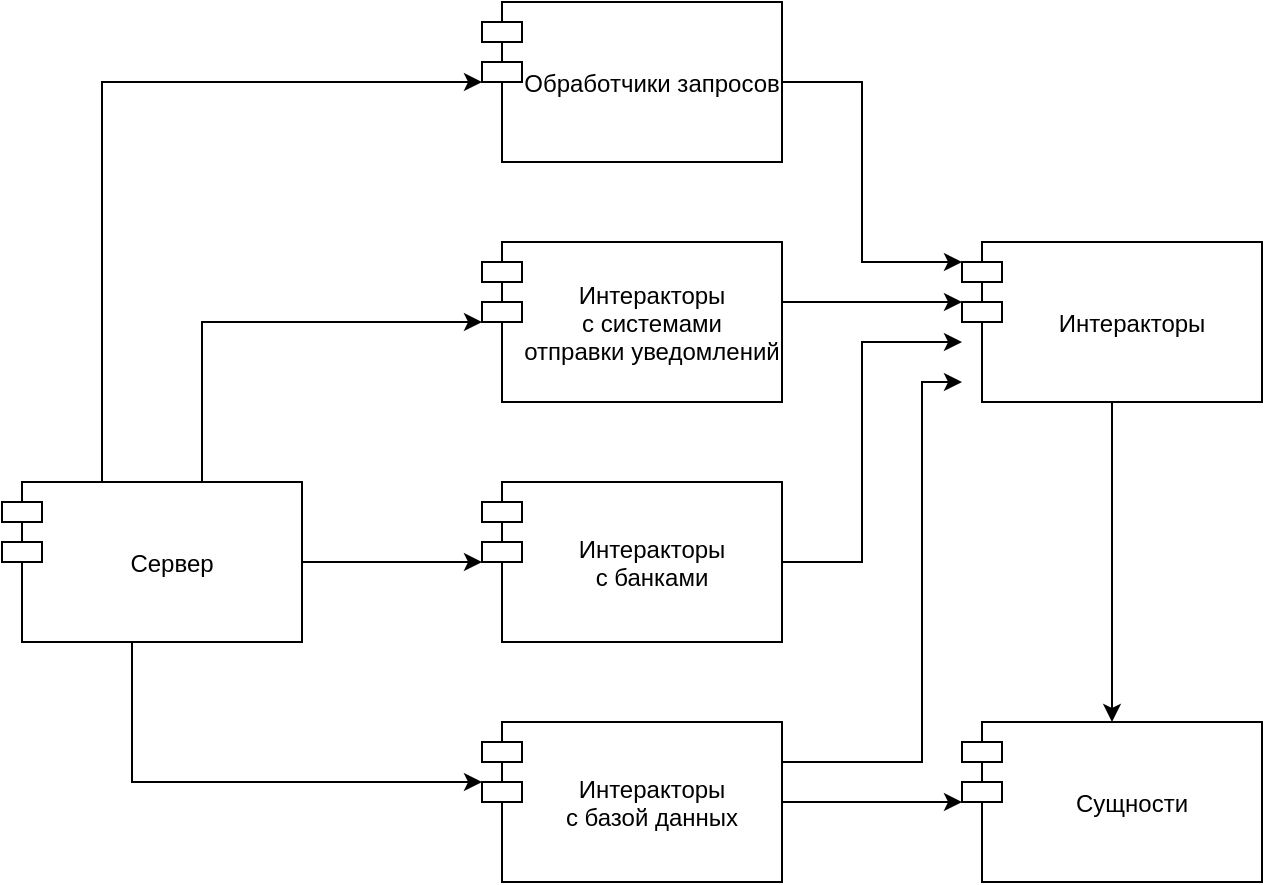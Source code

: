 <mxfile version="18.1.3" type="device"><diagram id="qLOI4RbF7b_6dUcOx1AA" name="Page-1"><mxGraphModel dx="1140" dy="414" grid="1" gridSize="10" guides="1" tooltips="1" connect="1" arrows="1" fold="1" page="1" pageScale="1" pageWidth="827" pageHeight="1169" math="0" shadow="0"><root><mxCell id="0"/><mxCell id="1" parent="0"/><mxCell id="TUK5b6ataelMG-Ko6YBq-8" style="edgeStyle=orthogonalEdgeStyle;rounded=0;orthogonalLoop=1;jettySize=auto;html=1;verticalAlign=middle;" parent="1" source="TUK5b6ataelMG-Ko6YBq-1" target="TUK5b6ataelMG-Ko6YBq-2" edge="1"><mxGeometry relative="1" as="geometry"><Array as="points"><mxPoint x="500" y="390"/><mxPoint x="500" y="200"/></Array></mxGeometry></mxCell><mxCell id="TUK5b6ataelMG-Ko6YBq-9" style="edgeStyle=orthogonalEdgeStyle;rounded=0;orthogonalLoop=1;jettySize=auto;html=1;verticalAlign=middle;" parent="1" source="TUK5b6ataelMG-Ko6YBq-1" target="TUK5b6ataelMG-Ko6YBq-3" edge="1"><mxGeometry relative="1" as="geometry"><Array as="points"><mxPoint x="570" y="420"/><mxPoint x="570" y="420"/></Array></mxGeometry></mxCell><mxCell id="TUK5b6ataelMG-Ko6YBq-1" value="Интеракторы &#10;с базой данных" style="shape=module;align=left;spacingLeft=20;align=center;verticalAlign=middle;" parent="1" vertex="1"><mxGeometry x="280" y="370" width="150" height="80" as="geometry"/></mxCell><mxCell id="TUK5b6ataelMG-Ko6YBq-6" style="edgeStyle=orthogonalEdgeStyle;rounded=0;orthogonalLoop=1;jettySize=auto;html=1;entryX=0.5;entryY=0;entryDx=0;entryDy=0;verticalAlign=middle;" parent="1" source="TUK5b6ataelMG-Ko6YBq-2" target="TUK5b6ataelMG-Ko6YBq-3" edge="1"><mxGeometry relative="1" as="geometry"/></mxCell><mxCell id="TUK5b6ataelMG-Ko6YBq-2" value="Интеракторы" style="shape=module;align=left;spacingLeft=20;align=center;verticalAlign=middle;" parent="1" vertex="1"><mxGeometry x="520" y="130" width="150" height="80" as="geometry"/></mxCell><mxCell id="TUK5b6ataelMG-Ko6YBq-3" value="Сущности" style="shape=module;align=left;spacingLeft=20;align=center;verticalAlign=middle;" parent="1" vertex="1"><mxGeometry x="520" y="370" width="150" height="80" as="geometry"/></mxCell><mxCell id="TUK5b6ataelMG-Ko6YBq-5" style="edgeStyle=orthogonalEdgeStyle;rounded=0;orthogonalLoop=1;jettySize=auto;html=1;verticalAlign=middle;" parent="1" source="TUK5b6ataelMG-Ko6YBq-4" target="TUK5b6ataelMG-Ko6YBq-2" edge="1"><mxGeometry relative="1" as="geometry"><Array as="points"><mxPoint x="470" y="50"/><mxPoint x="470" y="140"/></Array></mxGeometry></mxCell><mxCell id="TUK5b6ataelMG-Ko6YBq-4" value="Обработчики запросов" style="shape=module;align=left;spacingLeft=20;align=center;verticalAlign=middle;" parent="1" vertex="1"><mxGeometry x="280" y="10" width="150" height="80" as="geometry"/></mxCell><mxCell id="TUK5b6ataelMG-Ko6YBq-13" style="edgeStyle=orthogonalEdgeStyle;rounded=0;orthogonalLoop=1;jettySize=auto;html=1;verticalAlign=middle;" parent="1" source="TUK5b6ataelMG-Ko6YBq-10" target="TUK5b6ataelMG-Ko6YBq-2" edge="1"><mxGeometry relative="1" as="geometry"><Array as="points"><mxPoint x="470" y="290"/><mxPoint x="470" y="180"/></Array></mxGeometry></mxCell><mxCell id="TUK5b6ataelMG-Ko6YBq-10" value="Интеракторы &#10;с банками" style="shape=module;align=left;spacingLeft=20;align=center;verticalAlign=middle;" parent="1" vertex="1"><mxGeometry x="280" y="250" width="150" height="80" as="geometry"/></mxCell><mxCell id="TUK5b6ataelMG-Ko6YBq-15" style="edgeStyle=orthogonalEdgeStyle;rounded=0;orthogonalLoop=1;jettySize=auto;html=1;verticalAlign=middle;" parent="1" source="TUK5b6ataelMG-Ko6YBq-14" target="TUK5b6ataelMG-Ko6YBq-2" edge="1"><mxGeometry relative="1" as="geometry"><Array as="points"><mxPoint x="480" y="160"/><mxPoint x="480" y="160"/></Array></mxGeometry></mxCell><mxCell id="TUK5b6ataelMG-Ko6YBq-14" value="Интеракторы &#10;с системами &#10;отправки уведомлений" style="shape=module;align=left;spacingLeft=20;align=center;verticalAlign=middle;" parent="1" vertex="1"><mxGeometry x="280" y="130" width="150" height="80" as="geometry"/></mxCell><mxCell id="TUK5b6ataelMG-Ko6YBq-17" style="edgeStyle=orthogonalEdgeStyle;rounded=0;orthogonalLoop=1;jettySize=auto;html=1;verticalAlign=middle;" parent="1" source="TUK5b6ataelMG-Ko6YBq-16" target="TUK5b6ataelMG-Ko6YBq-10" edge="1"><mxGeometry relative="1" as="geometry"/></mxCell><mxCell id="TUK5b6ataelMG-Ko6YBq-18" style="edgeStyle=orthogonalEdgeStyle;rounded=0;orthogonalLoop=1;jettySize=auto;html=1;verticalAlign=middle;" parent="1" source="TUK5b6ataelMG-Ko6YBq-16" target="TUK5b6ataelMG-Ko6YBq-1" edge="1"><mxGeometry relative="1" as="geometry"><Array as="points"><mxPoint x="105" y="400"/></Array></mxGeometry></mxCell><mxCell id="TUK5b6ataelMG-Ko6YBq-19" style="edgeStyle=orthogonalEdgeStyle;rounded=0;orthogonalLoop=1;jettySize=auto;html=1;verticalAlign=middle;" parent="1" source="TUK5b6ataelMG-Ko6YBq-16" target="TUK5b6ataelMG-Ko6YBq-14" edge="1"><mxGeometry relative="1" as="geometry"><Array as="points"><mxPoint x="140" y="170"/></Array></mxGeometry></mxCell><mxCell id="TUK5b6ataelMG-Ko6YBq-22" style="edgeStyle=orthogonalEdgeStyle;rounded=0;orthogonalLoop=1;jettySize=auto;html=1;verticalAlign=middle;" parent="1" source="TUK5b6ataelMG-Ko6YBq-16" target="TUK5b6ataelMG-Ko6YBq-4" edge="1"><mxGeometry relative="1" as="geometry"><Array as="points"><mxPoint x="90" y="50"/></Array></mxGeometry></mxCell><mxCell id="TUK5b6ataelMG-Ko6YBq-16" value="Сервер" style="shape=module;align=left;spacingLeft=20;align=center;verticalAlign=middle;" parent="1" vertex="1"><mxGeometry x="40" y="250" width="150" height="80" as="geometry"/></mxCell></root></mxGraphModel></diagram></mxfile>